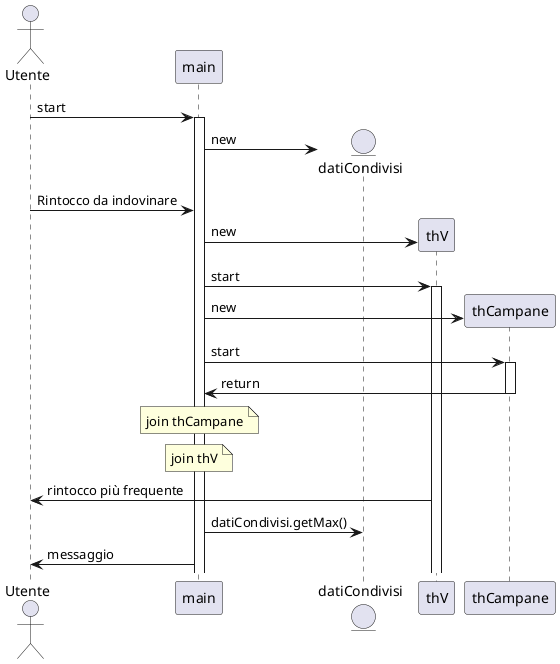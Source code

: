 @startuml
actor Utente
participant main
entity datiCondivisi

Utente -> main ++ : start

main -> datiCondivisi ** : new
Utente -> main : Rintocco da indovinare
main -> thV ** : new
main -> thV ++ : start
main -> thCampane ** : new
main -> thCampane ++ : start

thCampane -> main -- : return

note over main : join thCampane
note over main : join thV

thV -> Utente : rintocco più frequente

main -> datiCondivisi : datiCondivisi.getMax()
main -> Utente : messaggio
@enduml
